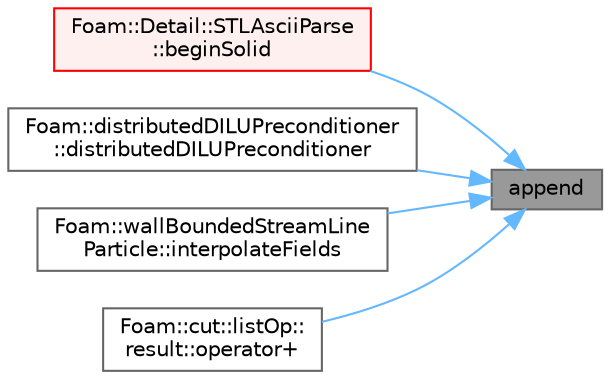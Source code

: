 digraph "append"
{
 // LATEX_PDF_SIZE
  bgcolor="transparent";
  edge [fontname=Helvetica,fontsize=10,labelfontname=Helvetica,labelfontsize=10];
  node [fontname=Helvetica,fontsize=10,shape=box,height=0.2,width=0.4];
  rankdir="RL";
  Node1 [id="Node000001",label="append",height=0.2,width=0.4,color="gray40", fillcolor="grey60", style="filled", fontcolor="black",tooltip=" "];
  Node1 -> Node2 [id="edge1_Node000001_Node000002",dir="back",color="steelblue1",style="solid",tooltip=" "];
  Node2 [id="Node000002",label="Foam::Detail::STLAsciiParse\l::beginSolid",height=0.2,width=0.4,color="red", fillcolor="#FFF0F0", style="filled",URL="$classFoam_1_1Detail_1_1STLAsciiParse.html#a5c0f63d63a16845fd46b2c565353dede",tooltip=" "];
  Node1 -> Node4 [id="edge2_Node000001_Node000004",dir="back",color="steelblue1",style="solid",tooltip=" "];
  Node4 [id="Node000004",label="Foam::distributedDILUPreconditioner\l::distributedDILUPreconditioner",height=0.2,width=0.4,color="grey40", fillcolor="white", style="filled",URL="$classFoam_1_1distributedDILUPreconditioner.html#abdc351576a54f755d3687a72a09224d8",tooltip=" "];
  Node1 -> Node5 [id="edge3_Node000001_Node000005",dir="back",color="steelblue1",style="solid",tooltip=" "];
  Node5 [id="Node000005",label="Foam::wallBoundedStreamLine\lParticle::interpolateFields",height=0.2,width=0.4,color="grey40", fillcolor="white", style="filled",URL="$classFoam_1_1wallBoundedStreamLineParticle.html#a0c26a2d73bea9ffdd957e92b66007af7",tooltip=" "];
  Node1 -> Node6 [id="edge4_Node000001_Node000006",dir="back",color="steelblue1",style="solid",tooltip=" "];
  Node6 [id="Node000006",label="Foam::cut::listOp::\lresult::operator+",height=0.2,width=0.4,color="grey40", fillcolor="white", style="filled",URL="$classFoam_1_1cut_1_1listOp_1_1result.html#ad6cb26c567ac73e519afcc75b07eb335",tooltip=" "];
}
